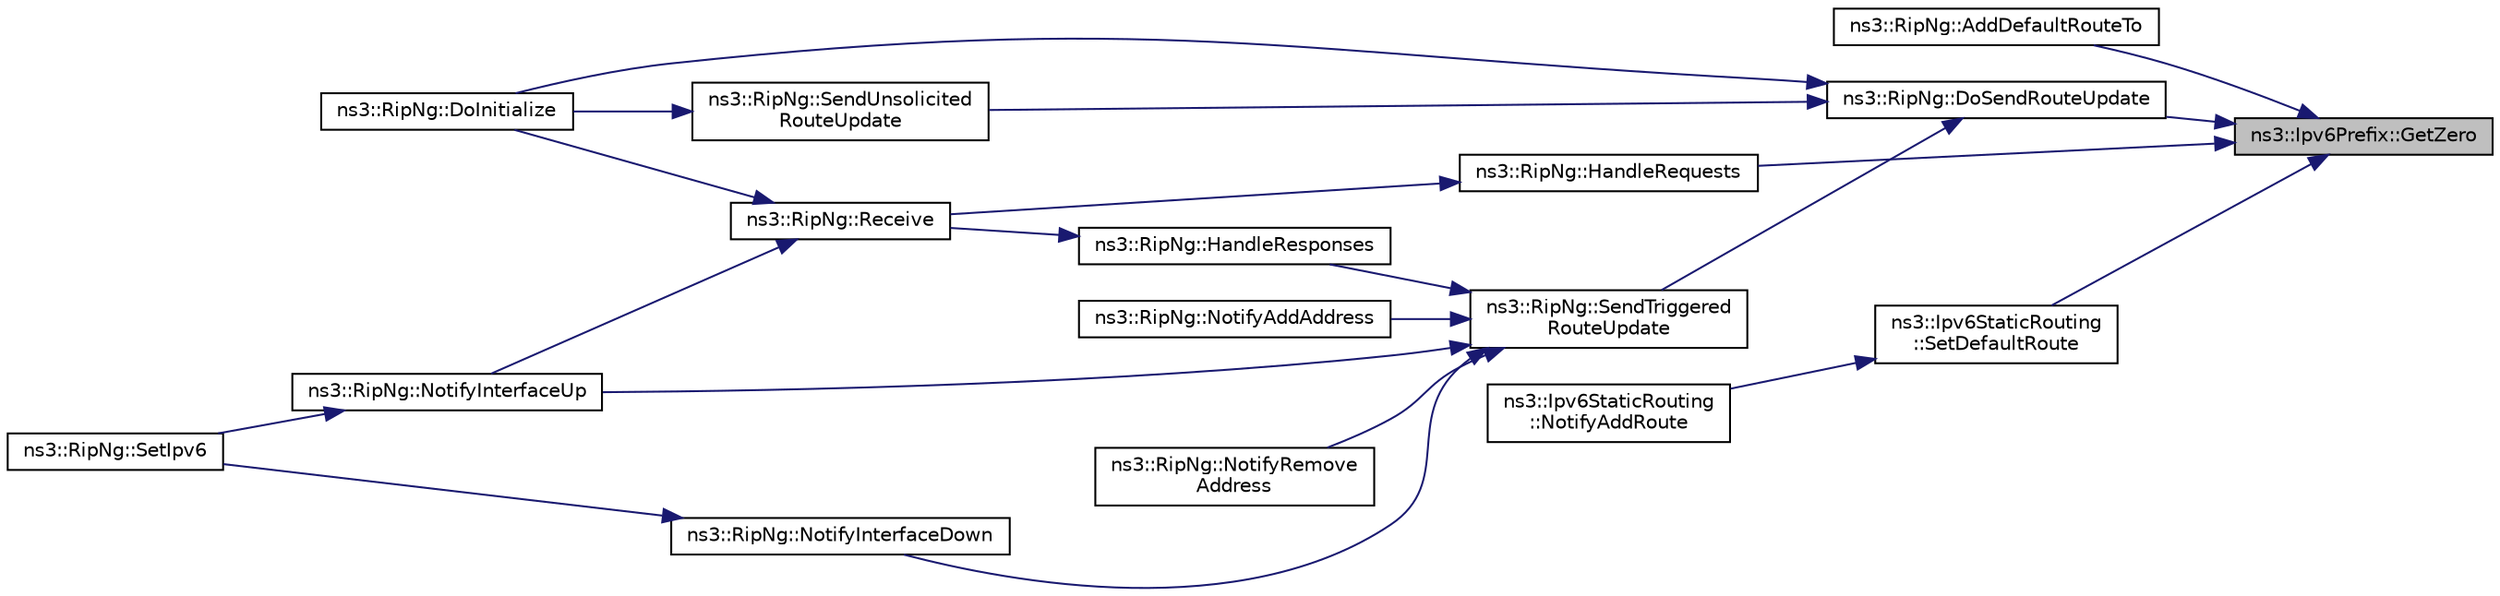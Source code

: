 digraph "ns3::Ipv6Prefix::GetZero"
{
 // LATEX_PDF_SIZE
  edge [fontname="Helvetica",fontsize="10",labelfontname="Helvetica",labelfontsize="10"];
  node [fontname="Helvetica",fontsize="10",shape=record];
  rankdir="RL";
  Node1 [label="ns3::Ipv6Prefix::GetZero",height=0.2,width=0.4,color="black", fillcolor="grey75", style="filled", fontcolor="black",tooltip="Get the zero prefix ( /0)."];
  Node1 -> Node2 [dir="back",color="midnightblue",fontsize="10",style="solid",fontname="Helvetica"];
  Node2 [label="ns3::RipNg::AddDefaultRouteTo",height=0.2,width=0.4,color="black", fillcolor="white", style="filled",URL="$classns3_1_1_rip_ng.html#aec1f0a59262b185e302f69395a615a87",tooltip="Add a default route to the router through the nextHop located on interface."];
  Node1 -> Node3 [dir="back",color="midnightblue",fontsize="10",style="solid",fontname="Helvetica"];
  Node3 [label="ns3::RipNg::DoSendRouteUpdate",height=0.2,width=0.4,color="black", fillcolor="white", style="filled",URL="$classns3_1_1_rip_ng.html#a110005349bf811e1b0f6af182298be15",tooltip="Send Routing Updates on all interfaces."];
  Node3 -> Node4 [dir="back",color="midnightblue",fontsize="10",style="solid",fontname="Helvetica"];
  Node4 [label="ns3::RipNg::DoInitialize",height=0.2,width=0.4,color="black", fillcolor="white", style="filled",URL="$classns3_1_1_rip_ng.html#a81a7056d4a1d1afc266181406f5dbf64",tooltip="Start protocol operation."];
  Node3 -> Node5 [dir="back",color="midnightblue",fontsize="10",style="solid",fontname="Helvetica"];
  Node5 [label="ns3::RipNg::SendTriggered\lRouteUpdate",height=0.2,width=0.4,color="black", fillcolor="white", style="filled",URL="$classns3_1_1_rip_ng.html#ad7a8e445116b3dd8cdd1d50366787c66",tooltip="Send Triggered Routing Updates on all interfaces."];
  Node5 -> Node6 [dir="back",color="midnightblue",fontsize="10",style="solid",fontname="Helvetica"];
  Node6 [label="ns3::RipNg::HandleResponses",height=0.2,width=0.4,color="black", fillcolor="white", style="filled",URL="$classns3_1_1_rip_ng.html#ade057ef030dc8cd6479949e35315ed7b",tooltip="Handle RIPng responses."];
  Node6 -> Node7 [dir="back",color="midnightblue",fontsize="10",style="solid",fontname="Helvetica"];
  Node7 [label="ns3::RipNg::Receive",height=0.2,width=0.4,color="black", fillcolor="white", style="filled",URL="$classns3_1_1_rip_ng.html#ae8891520b5ae87abed2e2a15d50ba4d8",tooltip="Receive RIPng packets."];
  Node7 -> Node4 [dir="back",color="midnightblue",fontsize="10",style="solid",fontname="Helvetica"];
  Node7 -> Node8 [dir="back",color="midnightblue",fontsize="10",style="solid",fontname="Helvetica"];
  Node8 [label="ns3::RipNg::NotifyInterfaceUp",height=0.2,width=0.4,color="black", fillcolor="white", style="filled",URL="$classns3_1_1_rip_ng.html#a588e191ae91316e498a8e5c84a9c77fb",tooltip="Notify when specified interface goes UP."];
  Node8 -> Node9 [dir="back",color="midnightblue",fontsize="10",style="solid",fontname="Helvetica"];
  Node9 [label="ns3::RipNg::SetIpv6",height=0.2,width=0.4,color="black", fillcolor="white", style="filled",URL="$classns3_1_1_rip_ng.html#acd8e0a2b2453a28ecd4154729e45d324",tooltip="Typically, invoked directly or indirectly from ns3::Ipv6::SetRoutingProtocol."];
  Node5 -> Node10 [dir="back",color="midnightblue",fontsize="10",style="solid",fontname="Helvetica"];
  Node10 [label="ns3::RipNg::NotifyAddAddress",height=0.2,width=0.4,color="black", fillcolor="white", style="filled",URL="$classns3_1_1_rip_ng.html#a9d6ffbffc76b029e5dfc9f394549d670",tooltip="Notify when specified interface add an address."];
  Node5 -> Node11 [dir="back",color="midnightblue",fontsize="10",style="solid",fontname="Helvetica"];
  Node11 [label="ns3::RipNg::NotifyInterfaceDown",height=0.2,width=0.4,color="black", fillcolor="white", style="filled",URL="$classns3_1_1_rip_ng.html#a2031124814e8d817d0a40dddb7327a1b",tooltip="Notify when specified interface goes DOWN."];
  Node11 -> Node9 [dir="back",color="midnightblue",fontsize="10",style="solid",fontname="Helvetica"];
  Node5 -> Node8 [dir="back",color="midnightblue",fontsize="10",style="solid",fontname="Helvetica"];
  Node5 -> Node12 [dir="back",color="midnightblue",fontsize="10",style="solid",fontname="Helvetica"];
  Node12 [label="ns3::RipNg::NotifyRemove\lAddress",height=0.2,width=0.4,color="black", fillcolor="white", style="filled",URL="$classns3_1_1_rip_ng.html#a0658ff312aa09265ddc9ad8718789f0a",tooltip="Notify when specified interface add an address."];
  Node3 -> Node13 [dir="back",color="midnightblue",fontsize="10",style="solid",fontname="Helvetica"];
  Node13 [label="ns3::RipNg::SendUnsolicited\lRouteUpdate",height=0.2,width=0.4,color="black", fillcolor="white", style="filled",URL="$classns3_1_1_rip_ng.html#af4dc944e60808380f6c5af16bf867fdc",tooltip="Send Unsolicited Routing Updates on all interfaces."];
  Node13 -> Node4 [dir="back",color="midnightblue",fontsize="10",style="solid",fontname="Helvetica"];
  Node1 -> Node14 [dir="back",color="midnightblue",fontsize="10",style="solid",fontname="Helvetica"];
  Node14 [label="ns3::RipNg::HandleRequests",height=0.2,width=0.4,color="black", fillcolor="white", style="filled",URL="$classns3_1_1_rip_ng.html#adb06ee7b823c0d7ae5b45b637c1ffd19",tooltip="Handle RIPng requests."];
  Node14 -> Node7 [dir="back",color="midnightblue",fontsize="10",style="solid",fontname="Helvetica"];
  Node1 -> Node15 [dir="back",color="midnightblue",fontsize="10",style="solid",fontname="Helvetica"];
  Node15 [label="ns3::Ipv6StaticRouting\l::SetDefaultRoute",height=0.2,width=0.4,color="black", fillcolor="white", style="filled",URL="$classns3_1_1_ipv6_static_routing.html#af80ab0c9c95ea4bbc004bda7ce1cae06",tooltip="Set the default route."];
  Node15 -> Node16 [dir="back",color="midnightblue",fontsize="10",style="solid",fontname="Helvetica"];
  Node16 [label="ns3::Ipv6StaticRouting\l::NotifyAddRoute",height=0.2,width=0.4,color="black", fillcolor="white", style="filled",URL="$classns3_1_1_ipv6_static_routing.html#aaae863ba89a47ad659fb5dc3602c9e24",tooltip="Notify a new route."];
}
